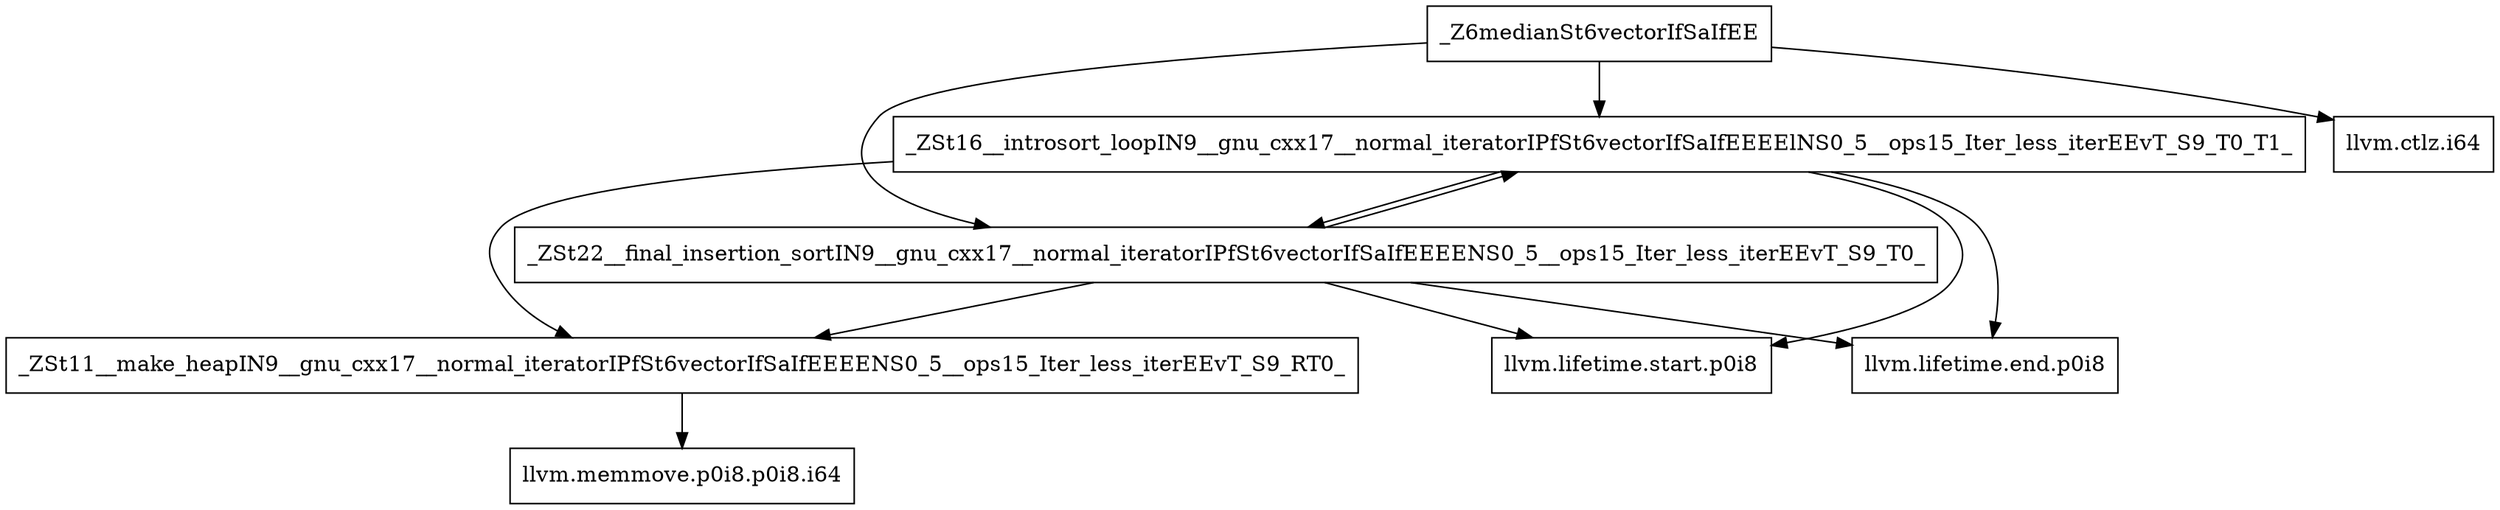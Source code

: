 digraph CallGraph {
    // Nodes
    node [shape=box];
    median [label="_Z6medianSt6vectorIfSaIfEE"];
    introsort_loop [label="_ZSt16__introsort_loopIN9__gnu_cxx17__normal_iteratorIPfSt6vectorIfSaIfEEEElNS0_5__ops15_Iter_less_iterEEvT_S9_T0_T1_"];
    final_insertion_sort [label="_ZSt22__final_insertion_sortIN9__gnu_cxx17__normal_iteratorIPfSt6vectorIfSaIfEEEENS0_5__ops15_Iter_less_iterEEvT_S9_T0_"];
    make_heap [label="_ZSt11__make_heapIN9__gnu_cxx17__normal_iteratorIPfSt6vectorIfSaIfEEEENS0_5__ops15_Iter_less_iterEEvT_S9_RT0_"];
    ctlz [label="llvm.ctlz.i64"];
    lifetime_start [label="llvm.lifetime.start.p0i8"];
    lifetime_end [label="llvm.lifetime.end.p0i8"];
    memmove [label="llvm.memmove.p0i8.p0i8.i64"];

    // Edges (Calls)
    median -> introsort_loop;
    median -> final_insertion_sort;
    introsort_loop -> make_heap;
    introsort_loop -> final_insertion_sort;
    final_insertion_sort -> make_heap;
    final_insertion_sort -> introsort_loop;
    median -> ctlz;
    introsort_loop -> lifetime_start;
    introsort_loop -> lifetime_end;
    final_insertion_sort -> lifetime_start;
    final_insertion_sort -> lifetime_end;
    make_heap -> memmove;
}
